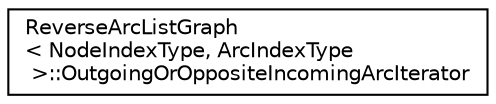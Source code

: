 digraph "Graphical Class Hierarchy"
{
 // LATEX_PDF_SIZE
  edge [fontname="Helvetica",fontsize="10",labelfontname="Helvetica",labelfontsize="10"];
  node [fontname="Helvetica",fontsize="10",shape=record];
  rankdir="LR";
  Node0 [label="ReverseArcListGraph\l\< NodeIndexType, ArcIndexType\l \>::OutgoingOrOppositeIncomingArcIterator",height=0.2,width=0.4,color="black", fillcolor="white", style="filled",URL="$classutil_1_1_reverse_arc_list_graph_1_1_outgoing_or_opposite_incoming_arc_iterator.html",tooltip=" "];
}
